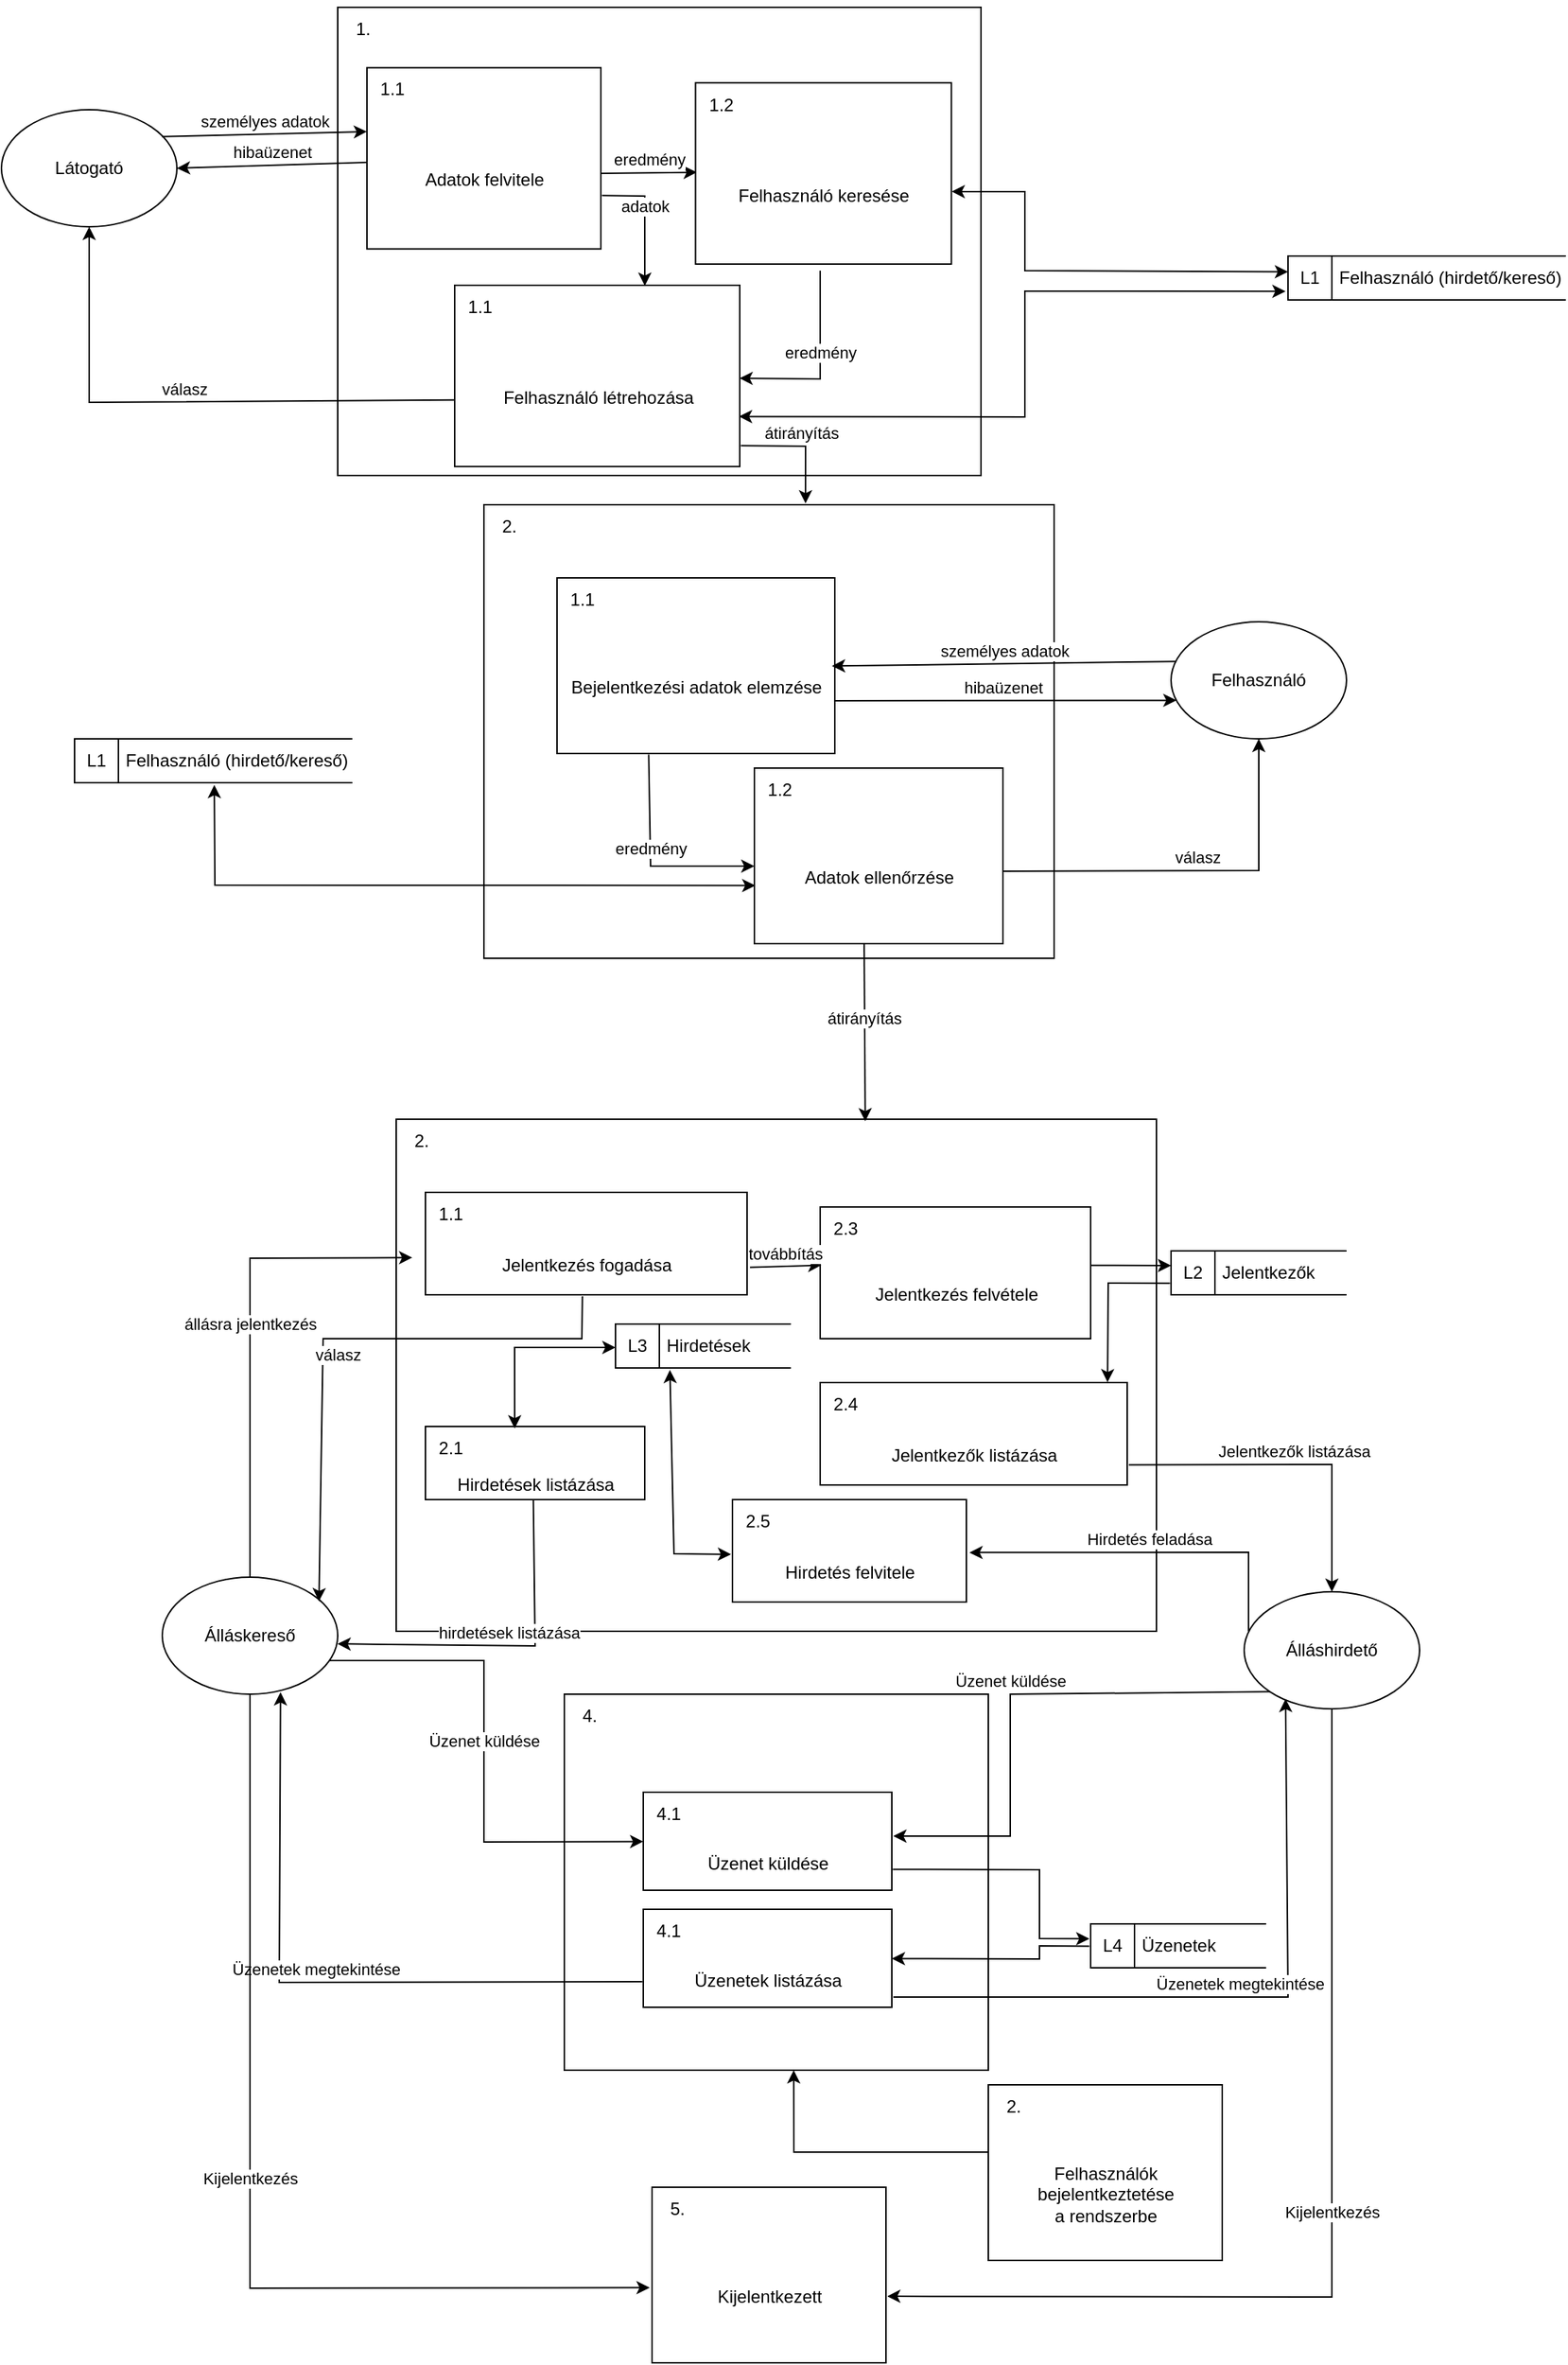 <mxfile version="20.8.20" type="device"><diagram name="Page-1" id="2c6qVCv9dhtHh1jeVyh2"><mxGraphModel dx="1193" dy="645" grid="1" gridSize="10" guides="1" tooltips="1" connect="1" arrows="1" fold="1" page="1" pageScale="1" pageWidth="1169" pageHeight="1654" math="0" shadow="0"><root><mxCell id="0"/><mxCell id="1" parent="0"/><mxCell id="j3F8_mvUWFrMyj6sbpoF-4" value="" style="html=1;dashed=0;whitespace=wrap;shape=mxgraph.dfd.process;align=center;container=1;collapsible=0;spacingTop=30;" parent="1" vertex="1"><mxGeometry x="390" y="370" width="390" height="310" as="geometry"/></mxCell><mxCell id="j3F8_mvUWFrMyj6sbpoF-5" value="2." style="text;html=1;strokeColor=none;fillColor=none;align=center;verticalAlign=middle;whiteSpace=wrap;rounded=0;movable=0;resizable=0;rotatable=0;cloneable=0;deletable=0;connectable=0;allowArrows=0;pointerEvents=1;" parent="j3F8_mvUWFrMyj6sbpoF-4" vertex="1"><mxGeometry width="35" height="30" as="geometry"/></mxCell><mxCell id="j3F8_mvUWFrMyj6sbpoF-6" value="" style="text;html=1;strokeColor=none;fillColor=none;align=left;verticalAlign=middle;whiteSpace=wrap;rounded=0;movable=0;resizable=0;connectable=0;allowArrows=0;rotatable=0;cloneable=0;deletable=0;spacingLeft=6;autosize=1;resizeWidth=0;" parent="j3F8_mvUWFrMyj6sbpoF-4" vertex="1"><mxGeometry x="35" y="-5" width="50" height="40" as="geometry"/></mxCell><mxCell id="zLiHdtCXwCIcYh1Zex4T-36" value="hibaüzenet" style="endArrow=classic;html=1;rounded=0;verticalAlign=bottom;entryX=0.031;entryY=0.671;entryDx=0;entryDy=0;entryPerimeter=0;" edge="1" parent="j3F8_mvUWFrMyj6sbpoF-4" target="j3F8_mvUWFrMyj6sbpoF-22"><mxGeometry width="50" height="50" relative="1" as="geometry"><mxPoint x="236" y="134" as="sourcePoint"/><mxPoint x="425.2" y="130" as="targetPoint"/></mxGeometry></mxCell><mxCell id="zLiHdtCXwCIcYh1Zex4T-39" value="eredmény" style="endArrow=classic;html=1;rounded=0;verticalAlign=bottom;exitX=0.33;exitY=1.006;exitDx=0;exitDy=0;exitPerimeter=0;entryX=0.005;entryY=0.665;entryDx=0;entryDy=0;entryPerimeter=0;" edge="1" parent="j3F8_mvUWFrMyj6sbpoF-4" source="zLiHdtCXwCIcYh1Zex4T-89"><mxGeometry width="50" height="50" relative="1" as="geometry"><mxPoint x="114.251" y="183.188" as="sourcePoint"/><mxPoint x="185" y="247" as="targetPoint"/><Array as="points"><mxPoint x="114" y="247"/></Array></mxGeometry></mxCell><mxCell id="zLiHdtCXwCIcYh1Zex4T-89" value="Bejelentkezési adatok elemzése" style="html=1;dashed=0;whitespace=wrap;shape=mxgraph.dfd.process2;align=center;container=1;collapsible=0;spacingTop=30;" vertex="1" parent="j3F8_mvUWFrMyj6sbpoF-4"><mxGeometry x="50.001" y="49.998" width="190" height="120" as="geometry"/></mxCell><mxCell id="zLiHdtCXwCIcYh1Zex4T-90" value="1.1" style="text;html=1;strokeColor=none;fillColor=none;align=center;verticalAlign=middle;whiteSpace=wrap;rounded=0;connectable=0;allowArrows=0;editable=1;movable=0;resizable=0;rotatable=0;deletable=0;locked=0;cloneable=0;" vertex="1" parent="zLiHdtCXwCIcYh1Zex4T-89"><mxGeometry width="35" height="30" as="geometry"/></mxCell><mxCell id="zLiHdtCXwCIcYh1Zex4T-91" value="" style="text;strokeColor=none;fillColor=none;align=left;verticalAlign=middle;whiteSpace=wrap;rounded=0;autosize=1;connectable=0;allowArrows=0;movable=0;resizable=0;rotatable=0;deletable=0;cloneable=0;spacingLeft=6;fontStyle=0;html=1;" vertex="1" parent="zLiHdtCXwCIcYh1Zex4T-89"><mxGeometry x="35" y="-5" width="50" height="40" as="geometry"/></mxCell><mxCell id="zLiHdtCXwCIcYh1Zex4T-92" value="Adatok ellenőrzése" style="html=1;dashed=0;whitespace=wrap;shape=mxgraph.dfd.process2;align=center;container=1;collapsible=0;spacingTop=30;" vertex="1" parent="j3F8_mvUWFrMyj6sbpoF-4"><mxGeometry x="185" y="180" width="170" height="120" as="geometry"/></mxCell><mxCell id="zLiHdtCXwCIcYh1Zex4T-93" value="1.2" style="text;html=1;strokeColor=none;fillColor=none;align=center;verticalAlign=middle;whiteSpace=wrap;rounded=0;connectable=0;allowArrows=0;editable=1;movable=0;resizable=0;rotatable=0;deletable=0;locked=0;cloneable=0;" vertex="1" parent="zLiHdtCXwCIcYh1Zex4T-92"><mxGeometry width="35" height="30" as="geometry"/></mxCell><mxCell id="zLiHdtCXwCIcYh1Zex4T-94" value="" style="text;strokeColor=none;fillColor=none;align=left;verticalAlign=middle;whiteSpace=wrap;rounded=0;autosize=1;connectable=0;allowArrows=0;movable=0;resizable=0;rotatable=0;deletable=0;cloneable=0;spacingLeft=6;fontStyle=0;html=1;" vertex="1" parent="zLiHdtCXwCIcYh1Zex4T-92"><mxGeometry x="35" y="-5" width="50" height="40" as="geometry"/></mxCell><mxCell id="j3F8_mvUWFrMyj6sbpoF-16" value="" style="html=1;dashed=0;whitespace=wrap;shape=mxgraph.dfd.process;align=center;container=1;collapsible=0;spacingTop=30;" parent="1" vertex="1"><mxGeometry x="445" y="1183" width="290" height="257" as="geometry"/></mxCell><mxCell id="j3F8_mvUWFrMyj6sbpoF-17" value="4." style="text;html=1;strokeColor=none;fillColor=none;align=center;verticalAlign=middle;whiteSpace=wrap;rounded=0;movable=0;resizable=0;rotatable=0;cloneable=0;deletable=0;connectable=0;allowArrows=0;pointerEvents=1;" parent="j3F8_mvUWFrMyj6sbpoF-16" vertex="1"><mxGeometry width="35" height="30" as="geometry"/></mxCell><mxCell id="j3F8_mvUWFrMyj6sbpoF-18" value="" style="text;html=1;strokeColor=none;fillColor=none;align=left;verticalAlign=middle;whiteSpace=wrap;rounded=0;movable=0;resizable=0;connectable=0;allowArrows=0;rotatable=0;cloneable=0;deletable=0;spacingLeft=6;autosize=1;resizeWidth=0;" parent="j3F8_mvUWFrMyj6sbpoF-16" vertex="1"><mxGeometry x="35" y="-5" width="50" height="40" as="geometry"/></mxCell><mxCell id="zLiHdtCXwCIcYh1Zex4T-130" value="Üzenet küldése" style="html=1;dashed=0;whitespace=wrap;shape=mxgraph.dfd.process2;align=center;container=1;collapsible=0;spacingTop=30;" vertex="1" parent="j3F8_mvUWFrMyj6sbpoF-16"><mxGeometry x="54" y="67" width="170" height="67" as="geometry"/></mxCell><mxCell id="zLiHdtCXwCIcYh1Zex4T-131" value="4.1" style="text;html=1;strokeColor=none;fillColor=none;align=center;verticalAlign=middle;whiteSpace=wrap;rounded=0;connectable=0;allowArrows=0;editable=1;movable=0;resizable=0;rotatable=0;deletable=0;locked=0;cloneable=0;" vertex="1" parent="zLiHdtCXwCIcYh1Zex4T-130"><mxGeometry width="35" height="30" as="geometry"/></mxCell><mxCell id="zLiHdtCXwCIcYh1Zex4T-132" value="" style="text;strokeColor=none;fillColor=none;align=left;verticalAlign=middle;whiteSpace=wrap;rounded=0;autosize=1;connectable=0;allowArrows=0;movable=0;resizable=0;rotatable=0;deletable=0;cloneable=0;spacingLeft=6;fontStyle=0;html=1;" vertex="1" parent="zLiHdtCXwCIcYh1Zex4T-130"><mxGeometry x="35" y="-5" width="50" height="40" as="geometry"/></mxCell><mxCell id="zLiHdtCXwCIcYh1Zex4T-134" value="Üzenetek listázása" style="html=1;dashed=0;whitespace=wrap;shape=mxgraph.dfd.process2;align=center;container=1;collapsible=0;spacingTop=30;" vertex="1" parent="j3F8_mvUWFrMyj6sbpoF-16"><mxGeometry x="54" y="147" width="170" height="67" as="geometry"/></mxCell><mxCell id="zLiHdtCXwCIcYh1Zex4T-135" value="4.1" style="text;html=1;strokeColor=none;fillColor=none;align=center;verticalAlign=middle;whiteSpace=wrap;rounded=0;connectable=0;allowArrows=0;editable=1;movable=0;resizable=0;rotatable=0;deletable=0;locked=0;cloneable=0;" vertex="1" parent="zLiHdtCXwCIcYh1Zex4T-134"><mxGeometry width="35" height="30" as="geometry"/></mxCell><mxCell id="zLiHdtCXwCIcYh1Zex4T-136" value="" style="text;strokeColor=none;fillColor=none;align=left;verticalAlign=middle;whiteSpace=wrap;rounded=0;autosize=1;connectable=0;allowArrows=0;movable=0;resizable=0;rotatable=0;deletable=0;cloneable=0;spacingLeft=6;fontStyle=0;html=1;" vertex="1" parent="zLiHdtCXwCIcYh1Zex4T-134"><mxGeometry x="35" y="-5" width="50" height="40" as="geometry"/></mxCell><mxCell id="j3F8_mvUWFrMyj6sbpoF-19" value="Kijelentkezett" style="html=1;dashed=0;whitespace=wrap;shape=mxgraph.dfd.process2;align=center;container=1;collapsible=0;spacingTop=30;" parent="1" vertex="1"><mxGeometry x="505" y="1520" width="160" height="120" as="geometry"/></mxCell><mxCell id="j3F8_mvUWFrMyj6sbpoF-20" value="5." style="text;html=1;strokeColor=none;fillColor=none;align=center;verticalAlign=middle;whiteSpace=wrap;rounded=0;connectable=0;allowArrows=0;editable=1;movable=0;resizable=0;rotatable=0;deletable=0;locked=0;cloneable=0;" parent="j3F8_mvUWFrMyj6sbpoF-19" vertex="1"><mxGeometry width="35" height="30" as="geometry"/></mxCell><mxCell id="j3F8_mvUWFrMyj6sbpoF-21" value="" style="text;strokeColor=none;fillColor=none;align=left;verticalAlign=middle;whiteSpace=wrap;rounded=0;autosize=1;connectable=0;allowArrows=0;movable=0;resizable=0;rotatable=0;deletable=0;cloneable=0;spacingLeft=6;fontStyle=0;html=1;" parent="j3F8_mvUWFrMyj6sbpoF-19" vertex="1"><mxGeometry x="35" y="-5" width="50" height="40" as="geometry"/></mxCell><mxCell id="j3F8_mvUWFrMyj6sbpoF-22" value="Felhasználó" style="ellipse;whiteSpace=wrap;html=1;" parent="1" vertex="1"><mxGeometry x="860" y="450" width="120" height="80" as="geometry"/></mxCell><mxCell id="j3F8_mvUWFrMyj6sbpoF-23" value="Látogató" style="ellipse;whiteSpace=wrap;html=1;" parent="1" vertex="1"><mxGeometry x="60" y="100" width="120" height="80" as="geometry"/></mxCell><mxCell id="j3F8_mvUWFrMyj6sbpoF-29" value="Felhasználó (hirdető/kereső)" style="html=1;dashed=0;whitespace=wrap;shape=mxgraph.dfd.dataStoreID;align=left;spacingLeft=33;container=1;collapsible=0;autosize=0;" parent="1" vertex="1"><mxGeometry x="110" y="530" width="190" height="30" as="geometry"/></mxCell><mxCell id="j3F8_mvUWFrMyj6sbpoF-30" value="L1" style="text;html=1;strokeColor=none;fillColor=none;align=center;verticalAlign=middle;whiteSpace=wrap;rounded=0;movable=0;resizable=0;rotatable=0;cloneable=0;deletable=0;allowArrows=0;connectable=0;" parent="j3F8_mvUWFrMyj6sbpoF-29" vertex="1"><mxGeometry width="30" height="30" as="geometry"/></mxCell><mxCell id="7qSP-F-EmeKPfOp0qKPl-8" value="Álláskereső" style="ellipse;whiteSpace=wrap;html=1;" parent="1" vertex="1"><mxGeometry x="170" y="1103" width="120" height="80" as="geometry"/></mxCell><mxCell id="7qSP-F-EmeKPfOp0qKPl-9" value="Álláshirdető" style="ellipse;whiteSpace=wrap;html=1;" parent="1" vertex="1"><mxGeometry x="910" y="1113" width="120" height="80" as="geometry"/></mxCell><mxCell id="7qSP-F-EmeKPfOp0qKPl-15" value="Üzenet küldése" style="endArrow=classic;html=1;rounded=0;verticalAlign=bottom;exitX=0.951;exitY=0.713;exitDx=0;exitDy=0;exitPerimeter=0;" parent="1" source="7qSP-F-EmeKPfOp0qKPl-8" edge="1" target="zLiHdtCXwCIcYh1Zex4T-130"><mxGeometry width="50" height="50" relative="1" as="geometry"><mxPoint x="280" y="1163" as="sourcePoint"/><mxPoint x="480" y="1233" as="targetPoint"/><Array as="points"><mxPoint x="390" y="1160"/><mxPoint x="390" y="1284"/></Array></mxGeometry></mxCell><mxCell id="7qSP-F-EmeKPfOp0qKPl-16" value="Üzenetek megtekintése" style="endArrow=classic;html=1;rounded=0;verticalAlign=bottom;entryX=0.674;entryY=0.983;entryDx=0;entryDy=0;exitX=-0.004;exitY=0.739;exitDx=0;exitDy=0;exitPerimeter=0;entryPerimeter=0;" parent="1" source="zLiHdtCXwCIcYh1Zex4T-134" target="7qSP-F-EmeKPfOp0qKPl-8" edge="1"><mxGeometry width="50" height="50" relative="1" as="geometry"><mxPoint x="340" y="1233" as="sourcePoint"/><mxPoint x="460" y="1233" as="targetPoint"/><Array as="points"><mxPoint x="250" y="1380"/></Array></mxGeometry></mxCell><mxCell id="7qSP-F-EmeKPfOp0qKPl-17" value="Üzenet küldése" style="endArrow=classic;html=1;rounded=0;verticalAlign=bottom;exitX=0;exitY=1;exitDx=0;exitDy=0;" parent="1" edge="1" source="7qSP-F-EmeKPfOp0qKPl-9"><mxGeometry width="50" height="50" relative="1" as="geometry"><mxPoint x="790" y="1183" as="sourcePoint"/><mxPoint x="670" y="1280" as="targetPoint"/><Array as="points"><mxPoint x="750" y="1183"/><mxPoint x="750" y="1280"/></Array></mxGeometry></mxCell><mxCell id="7qSP-F-EmeKPfOp0qKPl-20" value="Kijelentkezés" style="endArrow=classic;html=1;rounded=0;verticalAlign=bottom;exitX=0.5;exitY=1;exitDx=0;exitDy=0;entryX=-0.01;entryY=0.572;entryDx=0;entryDy=0;entryPerimeter=0;" parent="1" source="7qSP-F-EmeKPfOp0qKPl-8" target="j3F8_mvUWFrMyj6sbpoF-19" edge="1"><mxGeometry width="50" height="50" relative="1" as="geometry"><mxPoint x="390" y="1313" as="sourcePoint"/><mxPoint x="510" y="1313" as="targetPoint"/><Array as="points"><mxPoint x="230" y="1589"/></Array></mxGeometry></mxCell><mxCell id="7qSP-F-EmeKPfOp0qKPl-21" value="Kijelentkezés" style="endArrow=classic;html=1;rounded=0;verticalAlign=bottom;exitX=0.5;exitY=1;exitDx=0;exitDy=0;entryX=1.005;entryY=0.621;entryDx=0;entryDy=0;entryPerimeter=0;" parent="1" source="7qSP-F-EmeKPfOp0qKPl-9" target="j3F8_mvUWFrMyj6sbpoF-19" edge="1"><mxGeometry width="50" height="50" relative="1" as="geometry"><mxPoint x="240" y="1193" as="sourcePoint"/><mxPoint x="503" y="1452" as="targetPoint"/><Array as="points"><mxPoint x="970" y="1595"/></Array></mxGeometry></mxCell><mxCell id="7qSP-F-EmeKPfOp0qKPl-22" value="Üzenetek" style="html=1;dashed=0;whitespace=wrap;shape=mxgraph.dfd.dataStoreID;align=left;spacingLeft=33;container=1;collapsible=0;autosize=0;" parent="1" vertex="1"><mxGeometry x="805" y="1340" width="120" height="30" as="geometry"/></mxCell><mxCell id="7qSP-F-EmeKPfOp0qKPl-23" value="L4" style="text;html=1;strokeColor=none;fillColor=none;align=center;verticalAlign=middle;whiteSpace=wrap;rounded=0;movable=0;resizable=0;rotatable=0;cloneable=0;deletable=0;allowArrows=0;connectable=0;" parent="7qSP-F-EmeKPfOp0qKPl-22" vertex="1"><mxGeometry width="30" height="30" as="geometry"/></mxCell><mxCell id="zLiHdtCXwCIcYh1Zex4T-4" value="" style="html=1;dashed=0;whitespace=wrap;shape=mxgraph.dfd.process;align=center;container=1;collapsible=0;spacingTop=30;" vertex="1" parent="1"><mxGeometry x="290" y="30" width="440" height="320" as="geometry"/></mxCell><mxCell id="zLiHdtCXwCIcYh1Zex4T-5" value="1." style="text;html=1;strokeColor=none;fillColor=none;align=center;verticalAlign=middle;whiteSpace=wrap;rounded=0;movable=0;resizable=0;rotatable=0;cloneable=0;deletable=0;connectable=0;allowArrows=0;pointerEvents=1;" vertex="1" parent="zLiHdtCXwCIcYh1Zex4T-4"><mxGeometry width="35" height="30" as="geometry"/></mxCell><mxCell id="zLiHdtCXwCIcYh1Zex4T-6" value="" style="text;html=1;strokeColor=none;fillColor=none;align=left;verticalAlign=middle;whiteSpace=wrap;rounded=0;movable=0;resizable=0;connectable=0;allowArrows=0;rotatable=0;cloneable=0;deletable=0;spacingLeft=6;autosize=1;resizeWidth=0;" vertex="1" parent="zLiHdtCXwCIcYh1Zex4T-4"><mxGeometry x="35" y="-5" width="50" height="40" as="geometry"/></mxCell><mxCell id="zLiHdtCXwCIcYh1Zex4T-16" value="eredmény" style="endArrow=classic;html=1;rounded=0;verticalAlign=bottom;exitX=1;exitY=0.583;exitDx=0;exitDy=0;exitPerimeter=0;entryX=0.005;entryY=0.494;entryDx=0;entryDy=0;entryPerimeter=0;" edge="1" parent="zLiHdtCXwCIcYh1Zex4T-4" source="zLiHdtCXwCIcYh1Zex4T-61" target="zLiHdtCXwCIcYh1Zex4T-58"><mxGeometry width="50" height="50" relative="1" as="geometry"><mxPoint x="39.916" y="131.575" as="sourcePoint"/><mxPoint x="240" y="113.548" as="targetPoint"/><Array as="points"/></mxGeometry></mxCell><mxCell id="zLiHdtCXwCIcYh1Zex4T-61" value="Adatok felvitele" style="html=1;dashed=0;whitespace=wrap;shape=mxgraph.dfd.process2;align=center;container=1;collapsible=0;spacingTop=30;" vertex="1" parent="zLiHdtCXwCIcYh1Zex4T-4"><mxGeometry x="20" y="41.29" width="160" height="123.871" as="geometry"/></mxCell><mxCell id="zLiHdtCXwCIcYh1Zex4T-62" value="1.1" style="text;html=1;strokeColor=none;fillColor=none;align=center;verticalAlign=middle;whiteSpace=wrap;rounded=0;connectable=0;allowArrows=0;editable=1;movable=0;resizable=0;rotatable=0;deletable=0;locked=0;cloneable=0;" vertex="1" parent="zLiHdtCXwCIcYh1Zex4T-61"><mxGeometry width="35" height="30" as="geometry"/></mxCell><mxCell id="zLiHdtCXwCIcYh1Zex4T-63" value="" style="text;strokeColor=none;fillColor=none;align=left;verticalAlign=middle;whiteSpace=wrap;rounded=0;autosize=1;connectable=0;allowArrows=0;movable=0;resizable=0;rotatable=0;deletable=0;cloneable=0;spacingLeft=6;fontStyle=0;html=1;" vertex="1" parent="zLiHdtCXwCIcYh1Zex4T-61"><mxGeometry x="35" y="-5" width="50" height="40" as="geometry"/></mxCell><mxCell id="zLiHdtCXwCIcYh1Zex4T-58" value="Felhasználó keresése" style="html=1;dashed=0;whitespace=wrap;shape=mxgraph.dfd.process2;align=center;container=1;collapsible=0;spacingTop=30;" vertex="1" parent="zLiHdtCXwCIcYh1Zex4T-4"><mxGeometry x="244.74" y="51.613" width="175" height="123.871" as="geometry"/></mxCell><mxCell id="zLiHdtCXwCIcYh1Zex4T-59" value="1.2" style="text;html=1;strokeColor=none;fillColor=none;align=center;verticalAlign=middle;whiteSpace=wrap;rounded=0;connectable=0;allowArrows=0;editable=1;movable=0;resizable=0;rotatable=0;deletable=0;locked=0;cloneable=0;" vertex="1" parent="zLiHdtCXwCIcYh1Zex4T-58"><mxGeometry width="35" height="30" as="geometry"/></mxCell><mxCell id="zLiHdtCXwCIcYh1Zex4T-60" value="" style="text;strokeColor=none;fillColor=none;align=left;verticalAlign=middle;whiteSpace=wrap;rounded=0;autosize=1;connectable=0;allowArrows=0;movable=0;resizable=0;rotatable=0;deletable=0;cloneable=0;spacingLeft=6;fontStyle=0;html=1;" vertex="1" parent="zLiHdtCXwCIcYh1Zex4T-58"><mxGeometry x="35" y="-5" width="50" height="40" as="geometry"/></mxCell><mxCell id="zLiHdtCXwCIcYh1Zex4T-55" value="Felhasználó létrehozása" style="html=1;dashed=0;whitespace=wrap;shape=mxgraph.dfd.process2;align=center;container=1;collapsible=0;spacingTop=30;" vertex="1" parent="zLiHdtCXwCIcYh1Zex4T-4"><mxGeometry x="80" y="189.999" width="195" height="123.871" as="geometry"/></mxCell><mxCell id="zLiHdtCXwCIcYh1Zex4T-56" value="1.1" style="text;html=1;strokeColor=none;fillColor=none;align=center;verticalAlign=middle;whiteSpace=wrap;rounded=0;connectable=0;allowArrows=0;editable=1;movable=0;resizable=0;rotatable=0;deletable=0;locked=0;cloneable=0;" vertex="1" parent="zLiHdtCXwCIcYh1Zex4T-55"><mxGeometry width="35" height="30" as="geometry"/></mxCell><mxCell id="zLiHdtCXwCIcYh1Zex4T-57" value="" style="text;strokeColor=none;fillColor=none;align=left;verticalAlign=middle;whiteSpace=wrap;rounded=0;autosize=1;connectable=0;allowArrows=0;movable=0;resizable=0;rotatable=0;deletable=0;cloneable=0;spacingLeft=6;fontStyle=0;html=1;" vertex="1" parent="zLiHdtCXwCIcYh1Zex4T-55"><mxGeometry x="35" y="-5" width="50" height="40" as="geometry"/></mxCell><mxCell id="zLiHdtCXwCIcYh1Zex4T-65" value="eredmény" style="endArrow=classic;html=1;rounded=0;verticalAlign=bottom;entryX=0.999;entryY=0.513;entryDx=0;entryDy=0;entryPerimeter=0;" edge="1" parent="zLiHdtCXwCIcYh1Zex4T-4" target="zLiHdtCXwCIcYh1Zex4T-55"><mxGeometry width="50" height="50" relative="1" as="geometry"><mxPoint x="330" y="180" as="sourcePoint"/><mxPoint x="256" y="124.903" as="targetPoint"/><Array as="points"><mxPoint x="330" y="254"/></Array></mxGeometry></mxCell><mxCell id="zLiHdtCXwCIcYh1Zex4T-68" value="adatok" style="endArrow=classic;html=1;rounded=0;verticalAlign=bottom;exitX=1.005;exitY=0.705;exitDx=0;exitDy=0;exitPerimeter=0;entryX=0.667;entryY=0.003;entryDx=0;entryDy=0;entryPerimeter=0;" edge="1" parent="zLiHdtCXwCIcYh1Zex4T-4" source="zLiHdtCXwCIcYh1Zex4T-61" target="zLiHdtCXwCIcYh1Zex4T-55"><mxGeometry width="50" height="50" relative="1" as="geometry"><mxPoint x="50" y="210" as="sourcePoint"/><mxPoint x="170" y="210" as="targetPoint"/><Array as="points"><mxPoint x="210" y="129"/></Array></mxGeometry></mxCell><mxCell id="zLiHdtCXwCIcYh1Zex4T-17" value="személyes adatok" style="endArrow=classic;html=1;rounded=0;verticalAlign=bottom;exitX=0.915;exitY=0.23;exitDx=0;exitDy=0;exitPerimeter=0;" edge="1" parent="1" source="j3F8_mvUWFrMyj6sbpoF-23"><mxGeometry width="50" height="50" relative="1" as="geometry"><mxPoint x="640" y="370" as="sourcePoint"/><mxPoint x="310" y="114.966" as="targetPoint"/></mxGeometry></mxCell><mxCell id="zLiHdtCXwCIcYh1Zex4T-18" value="hibaüzenet" style="endArrow=classic;html=1;rounded=0;verticalAlign=bottom;exitX=-0.001;exitY=0.773;exitDx=0;exitDy=0;exitPerimeter=0;" edge="1" parent="1"><mxGeometry width="50" height="50" relative="1" as="geometry"><mxPoint x="309.812" y="135.96" as="sourcePoint"/><mxPoint x="180" y="140" as="targetPoint"/></mxGeometry></mxCell><mxCell id="zLiHdtCXwCIcYh1Zex4T-37" value="válasz" style="endArrow=classic;html=1;rounded=0;verticalAlign=bottom;entryX=0.5;entryY=1;entryDx=0;entryDy=0;exitX=1;exitY=0.587;exitDx=0;exitDy=0;exitPerimeter=0;" edge="1" parent="1" source="zLiHdtCXwCIcYh1Zex4T-92" target="j3F8_mvUWFrMyj6sbpoF-22"><mxGeometry x="0.002" width="50" height="50" relative="1" as="geometry"><mxPoint x="750" y="620" as="sourcePoint"/><mxPoint x="910" y="560" as="targetPoint"/><Array as="points"><mxPoint x="920" y="620"/></Array><mxPoint as="offset"/></mxGeometry></mxCell><mxCell id="zLiHdtCXwCIcYh1Zex4T-19" value="válasz" style="endArrow=classic;html=1;rounded=0;verticalAlign=bottom;entryX=0.5;entryY=1;entryDx=0;entryDy=0;exitX=-0.001;exitY=0.633;exitDx=0;exitDy=0;exitPerimeter=0;" edge="1" parent="1" source="zLiHdtCXwCIcYh1Zex4T-55" target="j3F8_mvUWFrMyj6sbpoF-23"><mxGeometry width="50" height="50" relative="1" as="geometry"><mxPoint x="371.318" y="303.24" as="sourcePoint"/><mxPoint x="790" y="180" as="targetPoint"/><Array as="points"><mxPoint x="120" y="300"/></Array></mxGeometry></mxCell><mxCell id="zLiHdtCXwCIcYh1Zex4T-34" value="" style="endArrow=classic;startArrow=classic;html=1;rounded=0;verticalAlign=bottom;exitX=0.503;exitY=1.051;exitDx=0;exitDy=0;exitPerimeter=0;entryX=0.004;entryY=0.669;entryDx=0;entryDy=0;entryPerimeter=0;" edge="1" parent="1" source="j3F8_mvUWFrMyj6sbpoF-29"><mxGeometry width="50" height="50" relative="1" as="geometry"><mxPoint x="590" y="550" as="sourcePoint"/><mxPoint x="575.66" y="630.28" as="targetPoint"/><Array as="points"><mxPoint x="206" y="630"/></Array></mxGeometry></mxCell><mxCell id="zLiHdtCXwCIcYh1Zex4T-35" value="személyes adatok" style="endArrow=classic;html=1;rounded=0;verticalAlign=bottom;exitX=0.027;exitY=0.339;exitDx=0;exitDy=0;entryX=0.998;entryY=0.437;entryDx=0;entryDy=0;entryPerimeter=0;exitPerimeter=0;" edge="1" parent="1" source="j3F8_mvUWFrMyj6sbpoF-22"><mxGeometry width="50" height="50" relative="1" as="geometry"><mxPoint x="860" y="509" as="sourcePoint"/><mxPoint x="628.051" y="480.258" as="targetPoint"/></mxGeometry></mxCell><mxCell id="zLiHdtCXwCIcYh1Zex4T-40" value="" style="html=1;dashed=0;whitespace=wrap;shape=mxgraph.dfd.process;align=center;container=1;collapsible=0;spacingTop=30;" vertex="1" parent="1"><mxGeometry x="330" y="790" width="520" height="350" as="geometry"/></mxCell><mxCell id="zLiHdtCXwCIcYh1Zex4T-41" value="2." style="text;html=1;strokeColor=none;fillColor=none;align=center;verticalAlign=middle;whiteSpace=wrap;rounded=0;movable=0;resizable=0;rotatable=0;cloneable=0;deletable=0;connectable=0;allowArrows=0;pointerEvents=1;" vertex="1" parent="zLiHdtCXwCIcYh1Zex4T-40"><mxGeometry width="35" height="30" as="geometry"/></mxCell><mxCell id="zLiHdtCXwCIcYh1Zex4T-42" value="" style="text;html=1;strokeColor=none;fillColor=none;align=left;verticalAlign=middle;whiteSpace=wrap;rounded=0;movable=0;resizable=0;connectable=0;allowArrows=0;rotatable=0;cloneable=0;deletable=0;spacingLeft=6;autosize=1;resizeWidth=0;" vertex="1" parent="zLiHdtCXwCIcYh1Zex4T-40"><mxGeometry x="35" y="-5" width="50" height="40" as="geometry"/></mxCell><mxCell id="zLiHdtCXwCIcYh1Zex4T-101" value="Hirdetések listázása" style="html=1;dashed=0;whitespace=wrap;shape=mxgraph.dfd.process2;align=center;container=1;collapsible=0;spacingTop=30;" vertex="1" parent="zLiHdtCXwCIcYh1Zex4T-40"><mxGeometry x="20" y="210" width="150" height="50" as="geometry"/></mxCell><mxCell id="zLiHdtCXwCIcYh1Zex4T-102" value="2.1" style="text;html=1;strokeColor=none;fillColor=none;align=center;verticalAlign=middle;whiteSpace=wrap;rounded=0;connectable=0;allowArrows=0;editable=1;movable=0;resizable=0;rotatable=0;deletable=0;locked=0;cloneable=0;" vertex="1" parent="zLiHdtCXwCIcYh1Zex4T-101"><mxGeometry width="35" height="30" as="geometry"/></mxCell><mxCell id="zLiHdtCXwCIcYh1Zex4T-103" value="" style="text;strokeColor=none;fillColor=none;align=left;verticalAlign=middle;whiteSpace=wrap;rounded=0;autosize=1;connectable=0;allowArrows=0;movable=0;resizable=0;rotatable=0;deletable=0;cloneable=0;spacingLeft=6;fontStyle=0;html=1;" vertex="1" parent="zLiHdtCXwCIcYh1Zex4T-101"><mxGeometry x="35" y="-5" width="50" height="40" as="geometry"/></mxCell><mxCell id="zLiHdtCXwCIcYh1Zex4T-104" value="Jelentkezés fogadása" style="html=1;dashed=0;whitespace=wrap;shape=mxgraph.dfd.process2;align=center;container=1;collapsible=0;spacingTop=30;" vertex="1" parent="zLiHdtCXwCIcYh1Zex4T-40"><mxGeometry x="20" y="50" width="220" height="70" as="geometry"/></mxCell><mxCell id="zLiHdtCXwCIcYh1Zex4T-105" value="1.1" style="text;html=1;strokeColor=none;fillColor=none;align=center;verticalAlign=middle;whiteSpace=wrap;rounded=0;connectable=0;allowArrows=0;editable=1;movable=0;resizable=0;rotatable=0;deletable=0;locked=0;cloneable=0;" vertex="1" parent="zLiHdtCXwCIcYh1Zex4T-104"><mxGeometry width="35" height="30" as="geometry"/></mxCell><mxCell id="zLiHdtCXwCIcYh1Zex4T-106" value="" style="text;strokeColor=none;fillColor=none;align=left;verticalAlign=middle;whiteSpace=wrap;rounded=0;autosize=1;connectable=0;allowArrows=0;movable=0;resizable=0;rotatable=0;deletable=0;cloneable=0;spacingLeft=6;fontStyle=0;html=1;" vertex="1" parent="zLiHdtCXwCIcYh1Zex4T-104"><mxGeometry x="35" y="-5" width="50" height="40" as="geometry"/></mxCell><mxCell id="zLiHdtCXwCIcYh1Zex4T-114" value="Hirdetés felvitele" style="html=1;dashed=0;whitespace=wrap;shape=mxgraph.dfd.process2;align=center;container=1;collapsible=0;spacingTop=30;" vertex="1" parent="zLiHdtCXwCIcYh1Zex4T-40"><mxGeometry x="230" y="260" width="160" height="70" as="geometry"/></mxCell><mxCell id="zLiHdtCXwCIcYh1Zex4T-115" value="2.5" style="text;html=1;strokeColor=none;fillColor=none;align=center;verticalAlign=middle;whiteSpace=wrap;rounded=0;connectable=0;allowArrows=0;editable=1;movable=0;resizable=0;rotatable=0;deletable=0;locked=0;cloneable=0;" vertex="1" parent="zLiHdtCXwCIcYh1Zex4T-114"><mxGeometry width="35" height="30" as="geometry"/></mxCell><mxCell id="zLiHdtCXwCIcYh1Zex4T-116" value="" style="text;strokeColor=none;fillColor=none;align=left;verticalAlign=middle;whiteSpace=wrap;rounded=0;autosize=1;connectable=0;allowArrows=0;movable=0;resizable=0;rotatable=0;deletable=0;cloneable=0;spacingLeft=6;fontStyle=0;html=1;" vertex="1" parent="zLiHdtCXwCIcYh1Zex4T-114"><mxGeometry x="35" y="-5" width="50" height="40" as="geometry"/></mxCell><mxCell id="7qSP-F-EmeKPfOp0qKPl-11" value="Hirdetések" style="html=1;dashed=0;whitespace=wrap;shape=mxgraph.dfd.dataStoreID;align=left;spacingLeft=33;container=1;collapsible=0;autosize=0;" parent="zLiHdtCXwCIcYh1Zex4T-40" vertex="1"><mxGeometry x="150" y="140" width="120" height="30" as="geometry"/></mxCell><mxCell id="7qSP-F-EmeKPfOp0qKPl-12" value="L3" style="text;html=1;strokeColor=none;fillColor=none;align=center;verticalAlign=middle;whiteSpace=wrap;rounded=0;movable=0;resizable=0;rotatable=0;cloneable=0;deletable=0;allowArrows=0;connectable=0;" parent="7qSP-F-EmeKPfOp0qKPl-11" vertex="1"><mxGeometry width="30" height="30" as="geometry"/></mxCell><mxCell id="zLiHdtCXwCIcYh1Zex4T-117" value="Jelentkezők listázása" style="html=1;dashed=0;whitespace=wrap;shape=mxgraph.dfd.process2;align=center;container=1;collapsible=0;spacingTop=30;" vertex="1" parent="zLiHdtCXwCIcYh1Zex4T-40"><mxGeometry x="290" y="180" width="210" height="70" as="geometry"/></mxCell><mxCell id="zLiHdtCXwCIcYh1Zex4T-118" value="2.4" style="text;html=1;strokeColor=none;fillColor=none;align=center;verticalAlign=middle;whiteSpace=wrap;rounded=0;connectable=0;allowArrows=0;editable=1;movable=0;resizable=0;rotatable=0;deletable=0;locked=0;cloneable=0;" vertex="1" parent="zLiHdtCXwCIcYh1Zex4T-117"><mxGeometry width="35" height="30" as="geometry"/></mxCell><mxCell id="zLiHdtCXwCIcYh1Zex4T-119" value="" style="text;strokeColor=none;fillColor=none;align=left;verticalAlign=middle;whiteSpace=wrap;rounded=0;autosize=1;connectable=0;allowArrows=0;movable=0;resizable=0;rotatable=0;deletable=0;cloneable=0;spacingLeft=6;fontStyle=0;html=1;" vertex="1" parent="zLiHdtCXwCIcYh1Zex4T-117"><mxGeometry x="35" y="-5" width="50" height="40" as="geometry"/></mxCell><mxCell id="zLiHdtCXwCIcYh1Zex4T-121" value="" style="endArrow=classic;startArrow=classic;html=1;rounded=0;verticalAlign=bottom;entryX=0.407;entryY=0.027;entryDx=0;entryDy=0;entryPerimeter=0;" edge="1" parent="zLiHdtCXwCIcYh1Zex4T-40" target="zLiHdtCXwCIcYh1Zex4T-101"><mxGeometry width="50" height="50" relative="1" as="geometry"><mxPoint x="150" y="156" as="sourcePoint"/><mxPoint x="340" y="290" as="targetPoint"/><Array as="points"><mxPoint x="81" y="156"/></Array></mxGeometry></mxCell><mxCell id="zLiHdtCXwCIcYh1Zex4T-124" value="" style="endArrow=classic;startArrow=classic;html=1;rounded=0;verticalAlign=bottom;entryX=-0.006;entryY=0.534;entryDx=0;entryDy=0;entryPerimeter=0;exitX=0.31;exitY=1.044;exitDx=0;exitDy=0;exitPerimeter=0;" edge="1" parent="zLiHdtCXwCIcYh1Zex4T-40" source="7qSP-F-EmeKPfOp0qKPl-11" target="zLiHdtCXwCIcYh1Zex4T-114"><mxGeometry width="50" height="50" relative="1" as="geometry"><mxPoint x="160" y="166" as="sourcePoint"/><mxPoint x="91" y="221" as="targetPoint"/><Array as="points"><mxPoint x="190" y="297"/></Array></mxGeometry></mxCell><mxCell id="zLiHdtCXwCIcYh1Zex4T-43" value="átirányítás" style="endArrow=classic;html=1;rounded=0;verticalAlign=bottom;exitX=1.004;exitY=0.885;exitDx=0;exitDy=0;exitPerimeter=0;entryX=0.564;entryY=-0.003;entryDx=0;entryDy=0;entryPerimeter=0;" edge="1" parent="1" source="zLiHdtCXwCIcYh1Zex4T-55" target="j3F8_mvUWFrMyj6sbpoF-4"><mxGeometry width="50" height="50" relative="1" as="geometry"><mxPoint x="426.671" y="330.767" as="sourcePoint"/><mxPoint x="590" y="370" as="targetPoint"/><Array as="points"><mxPoint x="610" y="330"/></Array></mxGeometry></mxCell><mxCell id="zLiHdtCXwCIcYh1Zex4T-44" value="átirányítás" style="endArrow=classic;html=1;rounded=0;verticalAlign=bottom;exitX=0.455;exitY=1;exitDx=0;exitDy=0;exitPerimeter=0;entryX=0.617;entryY=0.004;entryDx=0;entryDy=0;entryPerimeter=0;" edge="1" parent="1" target="zLiHdtCXwCIcYh1Zex4T-40"><mxGeometry width="50" height="50" relative="1" as="geometry"><mxPoint x="650.075" y="670" as="sourcePoint"/><mxPoint x="670" y="860" as="targetPoint"/></mxGeometry></mxCell><mxCell id="zLiHdtCXwCIcYh1Zex4T-48" value="állásra jelentkezés" style="endArrow=classic;html=1;rounded=0;verticalAlign=bottom;entryX=0.005;entryY=0.607;entryDx=0;entryDy=0;entryPerimeter=0;exitX=0.5;exitY=0;exitDx=0;exitDy=0;" edge="1" parent="1" source="7qSP-F-EmeKPfOp0qKPl-8"><mxGeometry width="50" height="50" relative="1" as="geometry"><mxPoint x="620" y="1030" as="sourcePoint"/><mxPoint x="340.992" y="884.59" as="targetPoint"/><Array as="points"><mxPoint x="230" y="885"/></Array></mxGeometry></mxCell><mxCell id="zLiHdtCXwCIcYh1Zex4T-52" value="Felhasználó (hirdető/kereső)" style="html=1;dashed=0;whitespace=wrap;shape=mxgraph.dfd.dataStoreID;align=left;spacingLeft=33;container=1;collapsible=0;autosize=0;" vertex="1" parent="1"><mxGeometry x="940" y="200" width="190" height="30" as="geometry"/></mxCell><mxCell id="zLiHdtCXwCIcYh1Zex4T-53" value="L1" style="text;html=1;strokeColor=none;fillColor=none;align=center;verticalAlign=middle;whiteSpace=wrap;rounded=0;movable=0;resizable=0;rotatable=0;cloneable=0;deletable=0;allowArrows=0;connectable=0;" vertex="1" parent="zLiHdtCXwCIcYh1Zex4T-52"><mxGeometry width="30" height="30" as="geometry"/></mxCell><mxCell id="zLiHdtCXwCIcYh1Zex4T-54" value="" style="endArrow=classic;startArrow=classic;html=1;rounded=0;verticalAlign=bottom;entryX=0;entryY=0.359;entryDx=0;entryDy=0;entryPerimeter=0;exitX=1.001;exitY=0.6;exitDx=0;exitDy=0;exitPerimeter=0;" edge="1" parent="1" source="zLiHdtCXwCIcYh1Zex4T-58" target="zLiHdtCXwCIcYh1Zex4T-52"><mxGeometry width="50" height="50" relative="1" as="geometry"><mxPoint x="670" y="220" as="sourcePoint"/><mxPoint x="790" y="220" as="targetPoint"/><Array as="points"><mxPoint x="760" y="156"/><mxPoint x="760" y="210"/></Array></mxGeometry></mxCell><mxCell id="zLiHdtCXwCIcYh1Zex4T-66" value="" style="endArrow=classic;startArrow=classic;html=1;rounded=0;verticalAlign=bottom;entryX=-0.009;entryY=0.804;entryDx=0;entryDy=0;entryPerimeter=0;exitX=0.997;exitY=0.724;exitDx=0;exitDy=0;exitPerimeter=0;" edge="1" parent="1" source="zLiHdtCXwCIcYh1Zex4T-55" target="zLiHdtCXwCIcYh1Zex4T-52"><mxGeometry width="50" height="50" relative="1" as="geometry"><mxPoint x="705" y="166" as="sourcePoint"/><mxPoint x="950" y="229" as="targetPoint"/><Array as="points"><mxPoint x="760" y="310"/><mxPoint x="760" y="224"/></Array></mxGeometry></mxCell><mxCell id="zLiHdtCXwCIcYh1Zex4T-72" value="hirdetések listázása" style="endArrow=classic;html=1;rounded=0;verticalAlign=bottom;entryX=0.999;entryY=0.57;entryDx=0;entryDy=0;entryPerimeter=0;exitX=0.492;exitY=1.008;exitDx=0;exitDy=0;exitPerimeter=0;" edge="1" parent="1" source="zLiHdtCXwCIcYh1Zex4T-101" target="7qSP-F-EmeKPfOp0qKPl-8"><mxGeometry width="50" height="50" relative="1" as="geometry"><mxPoint x="425" y="1060" as="sourcePoint"/><mxPoint x="290" y="1130" as="targetPoint"/><Array as="points"><mxPoint x="425" y="1150"/></Array></mxGeometry></mxCell><mxCell id="zLiHdtCXwCIcYh1Zex4T-76" value="Jelentkezők" style="html=1;dashed=0;whitespace=wrap;shape=mxgraph.dfd.dataStoreID;align=left;spacingLeft=33;container=1;collapsible=0;autosize=0;" vertex="1" parent="1"><mxGeometry x="860" y="880" width="120" height="30" as="geometry"/></mxCell><mxCell id="zLiHdtCXwCIcYh1Zex4T-77" value="L2" style="text;html=1;strokeColor=none;fillColor=none;align=center;verticalAlign=middle;whiteSpace=wrap;rounded=0;movable=0;resizable=0;rotatable=0;cloneable=0;deletable=0;allowArrows=0;connectable=0;" vertex="1" parent="zLiHdtCXwCIcYh1Zex4T-76"><mxGeometry width="30" height="30" as="geometry"/></mxCell><mxCell id="zLiHdtCXwCIcYh1Zex4T-78" value="válasz" style="endArrow=classic;html=1;rounded=0;verticalAlign=bottom;exitX=0.488;exitY=1.015;exitDx=0;exitDy=0;exitPerimeter=0;entryX=0.893;entryY=0.206;entryDx=0;entryDy=0;entryPerimeter=0;" edge="1" parent="1" source="zLiHdtCXwCIcYh1Zex4T-104" target="7qSP-F-EmeKPfOp0qKPl-8"><mxGeometry x="0.172" y="10" width="50" height="50" relative="1" as="geometry"><mxPoint x="430.835" y="912.505" as="sourcePoint"/><mxPoint x="480" y="950" as="targetPoint"/><Array as="points"><mxPoint x="457" y="940"/><mxPoint x="280" y="940"/></Array><mxPoint as="offset"/></mxGeometry></mxCell><mxCell id="zLiHdtCXwCIcYh1Zex4T-110" value="" style="endArrow=none;html=1;rounded=0;verticalAlign=bottom;" edge="1" parent="1" target="zLiHdtCXwCIcYh1Zex4T-107"><mxGeometry width="50" height="50" relative="1" as="geometry"><mxPoint x="730" y="900" as="sourcePoint"/><mxPoint x="850" y="900" as="targetPoint"/></mxGeometry></mxCell><mxCell id="zLiHdtCXwCIcYh1Zex4T-107" value="Jelentkezés felvétele" style="html=1;dashed=0;whitespace=wrap;shape=mxgraph.dfd.process2;align=center;container=1;collapsible=0;spacingTop=30;" vertex="1" parent="1"><mxGeometry x="620" y="850" width="185" height="90" as="geometry"/></mxCell><mxCell id="zLiHdtCXwCIcYh1Zex4T-108" value="2.3" style="text;html=1;strokeColor=none;fillColor=none;align=center;verticalAlign=middle;whiteSpace=wrap;rounded=0;connectable=0;allowArrows=0;editable=1;movable=0;resizable=0;rotatable=0;deletable=0;locked=0;cloneable=0;" vertex="1" parent="zLiHdtCXwCIcYh1Zex4T-107"><mxGeometry width="35" height="30" as="geometry"/></mxCell><mxCell id="zLiHdtCXwCIcYh1Zex4T-109" value="" style="text;strokeColor=none;fillColor=none;align=left;verticalAlign=middle;whiteSpace=wrap;rounded=0;autosize=1;connectable=0;allowArrows=0;movable=0;resizable=0;rotatable=0;deletable=0;cloneable=0;spacingLeft=6;fontStyle=0;html=1;" vertex="1" parent="zLiHdtCXwCIcYh1Zex4T-107"><mxGeometry x="35" y="-5" width="50" height="40" as="geometry"/></mxCell><mxCell id="zLiHdtCXwCIcYh1Zex4T-111" value="" style="endArrow=classic;html=1;rounded=0;verticalAlign=bottom;exitX=1;exitY=0.443;exitDx=0;exitDy=0;exitPerimeter=0;" edge="1" parent="1" source="zLiHdtCXwCIcYh1Zex4T-107"><mxGeometry width="50" height="50" relative="1" as="geometry"><mxPoint x="560" y="950" as="sourcePoint"/><mxPoint x="860" y="890" as="targetPoint"/></mxGeometry></mxCell><mxCell id="zLiHdtCXwCIcYh1Zex4T-112" value="" style="endArrow=classic;html=1;rounded=0;verticalAlign=bottom;exitX=-0.006;exitY=0.738;exitDx=0;exitDy=0;exitPerimeter=0;entryX=0.936;entryY=-0.003;entryDx=0;entryDy=0;entryPerimeter=0;" edge="1" parent="1" source="zLiHdtCXwCIcYh1Zex4T-76" target="zLiHdtCXwCIcYh1Zex4T-117"><mxGeometry width="50" height="50" relative="1" as="geometry"><mxPoint x="840" y="940" as="sourcePoint"/><mxPoint x="890" y="930" as="targetPoint"/><Array as="points"><mxPoint x="817" y="902"/></Array></mxGeometry></mxCell><mxCell id="zLiHdtCXwCIcYh1Zex4T-81" value="továbbítás" style="endArrow=classic;html=1;rounded=0;verticalAlign=bottom;entryX=0.004;entryY=0.442;entryDx=0;entryDy=0;entryPerimeter=0;exitX=1.009;exitY=0.732;exitDx=0;exitDy=0;exitPerimeter=0;" edge="1" parent="1" source="zLiHdtCXwCIcYh1Zex4T-104" target="zLiHdtCXwCIcYh1Zex4T-107"><mxGeometry width="50" height="50" relative="1" as="geometry"><mxPoint x="537.933" y="898.033" as="sourcePoint"/><mxPoint x="619.82" y="897.6" as="targetPoint"/></mxGeometry></mxCell><mxCell id="zLiHdtCXwCIcYh1Zex4T-125" value="Hirdetés feladása" style="endArrow=classic;html=1;rounded=0;verticalAlign=bottom;entryX=1.013;entryY=0.517;entryDx=0;entryDy=0;entryPerimeter=0;" edge="1" parent="1" target="zLiHdtCXwCIcYh1Zex4T-114"><mxGeometry width="50" height="50" relative="1" as="geometry"><mxPoint x="913" y="1140" as="sourcePoint"/><mxPoint x="870" y="1080" as="targetPoint"/><Array as="points"><mxPoint x="913" y="1086"/></Array></mxGeometry></mxCell><mxCell id="zLiHdtCXwCIcYh1Zex4T-126" value="Jelentkezők listázása" style="endArrow=classic;html=1;rounded=0;verticalAlign=bottom;entryX=0.5;entryY=0;entryDx=0;entryDy=0;exitX=1.005;exitY=0.803;exitDx=0;exitDy=0;exitPerimeter=0;" edge="1" parent="1" source="zLiHdtCXwCIcYh1Zex4T-117" target="7qSP-F-EmeKPfOp0qKPl-9"><mxGeometry width="50" height="50" relative="1" as="geometry"><mxPoint x="970" y="1110" as="sourcePoint"/><mxPoint x="830" y="1010" as="targetPoint"/><Array as="points"><mxPoint x="970" y="1026"/></Array></mxGeometry></mxCell><mxCell id="zLiHdtCXwCIcYh1Zex4T-137" value="" style="endArrow=classic;html=1;rounded=0;verticalAlign=bottom;exitX=1.004;exitY=0.787;exitDx=0;exitDy=0;exitPerimeter=0;entryX=-0.007;entryY=0.338;entryDx=0;entryDy=0;entryPerimeter=0;" edge="1" parent="1" source="zLiHdtCXwCIcYh1Zex4T-130" target="7qSP-F-EmeKPfOp0qKPl-22"><mxGeometry width="50" height="50" relative="1" as="geometry"><mxPoint x="570" y="1230" as="sourcePoint"/><mxPoint x="690" y="1230" as="targetPoint"/><Array as="points"><mxPoint x="770" y="1303"/><mxPoint x="770" y="1350"/></Array></mxGeometry></mxCell><mxCell id="zLiHdtCXwCIcYh1Zex4T-139" value="" style="endArrow=classic;html=1;rounded=0;verticalAlign=bottom;exitX=-0.007;exitY=0.51;exitDx=0;exitDy=0;exitPerimeter=0;" edge="1" parent="1" source="7qSP-F-EmeKPfOp0qKPl-22" target="zLiHdtCXwCIcYh1Zex4T-134"><mxGeometry width="50" height="50" relative="1" as="geometry"><mxPoint x="680" y="1290" as="sourcePoint"/><mxPoint x="800" y="1290" as="targetPoint"/><Array as="points"><mxPoint x="770" y="1355"/><mxPoint x="770" y="1364"/></Array></mxGeometry></mxCell><mxCell id="zLiHdtCXwCIcYh1Zex4T-140" value="Üzenetek megtekintése" style="endArrow=classic;html=1;rounded=0;verticalAlign=bottom;entryX=0.236;entryY=0.915;entryDx=0;entryDy=0;entryPerimeter=0;" edge="1" parent="1" target="7qSP-F-EmeKPfOp0qKPl-9"><mxGeometry width="50" height="50" relative="1" as="geometry"><mxPoint x="670" y="1390" as="sourcePoint"/><mxPoint x="261" y="1192" as="targetPoint"/><Array as="points"><mxPoint x="940" y="1390"/></Array></mxGeometry></mxCell><mxCell id="zLiHdtCXwCIcYh1Zex4T-141" value="Felhasználók &lt;br&gt;bejelentkeztetése &lt;br&gt;a rendszerbe" style="html=1;dashed=0;whitespace=wrap;shape=mxgraph.dfd.process;align=center;container=1;collapsible=0;spacingTop=30;" vertex="1" parent="1"><mxGeometry x="735" y="1450" width="160" height="120" as="geometry"/></mxCell><mxCell id="zLiHdtCXwCIcYh1Zex4T-142" value="2." style="text;html=1;strokeColor=none;fillColor=none;align=center;verticalAlign=middle;whiteSpace=wrap;rounded=0;movable=0;resizable=0;rotatable=0;cloneable=0;deletable=0;connectable=0;allowArrows=0;pointerEvents=1;" vertex="1" parent="zLiHdtCXwCIcYh1Zex4T-141"><mxGeometry width="35" height="30" as="geometry"/></mxCell><mxCell id="zLiHdtCXwCIcYh1Zex4T-143" value="" style="text;html=1;strokeColor=none;fillColor=none;align=left;verticalAlign=middle;whiteSpace=wrap;rounded=0;movable=0;resizable=0;connectable=0;allowArrows=0;rotatable=0;cloneable=0;deletable=0;spacingLeft=6;autosize=1;resizeWidth=0;" vertex="1" parent="zLiHdtCXwCIcYh1Zex4T-141"><mxGeometry x="35" y="-5" width="50" height="40" as="geometry"/></mxCell><mxCell id="zLiHdtCXwCIcYh1Zex4T-145" value="" style="endArrow=classic;html=1;rounded=0;verticalAlign=bottom;entryX=0.541;entryY=1;entryDx=0;entryDy=0;entryPerimeter=0;exitX=0;exitY=0.383;exitDx=0;exitDy=0;exitPerimeter=0;" edge="1" parent="1" source="zLiHdtCXwCIcYh1Zex4T-141" target="j3F8_mvUWFrMyj6sbpoF-16"><mxGeometry x="-0.101" y="-6" width="50" height="50" relative="1" as="geometry"><mxPoint x="600" y="1370" as="sourcePoint"/><mxPoint x="720" y="1370" as="targetPoint"/><Array as="points"><mxPoint x="602" y="1496"/></Array><mxPoint as="offset"/></mxGeometry></mxCell></root></mxGraphModel></diagram></mxfile>